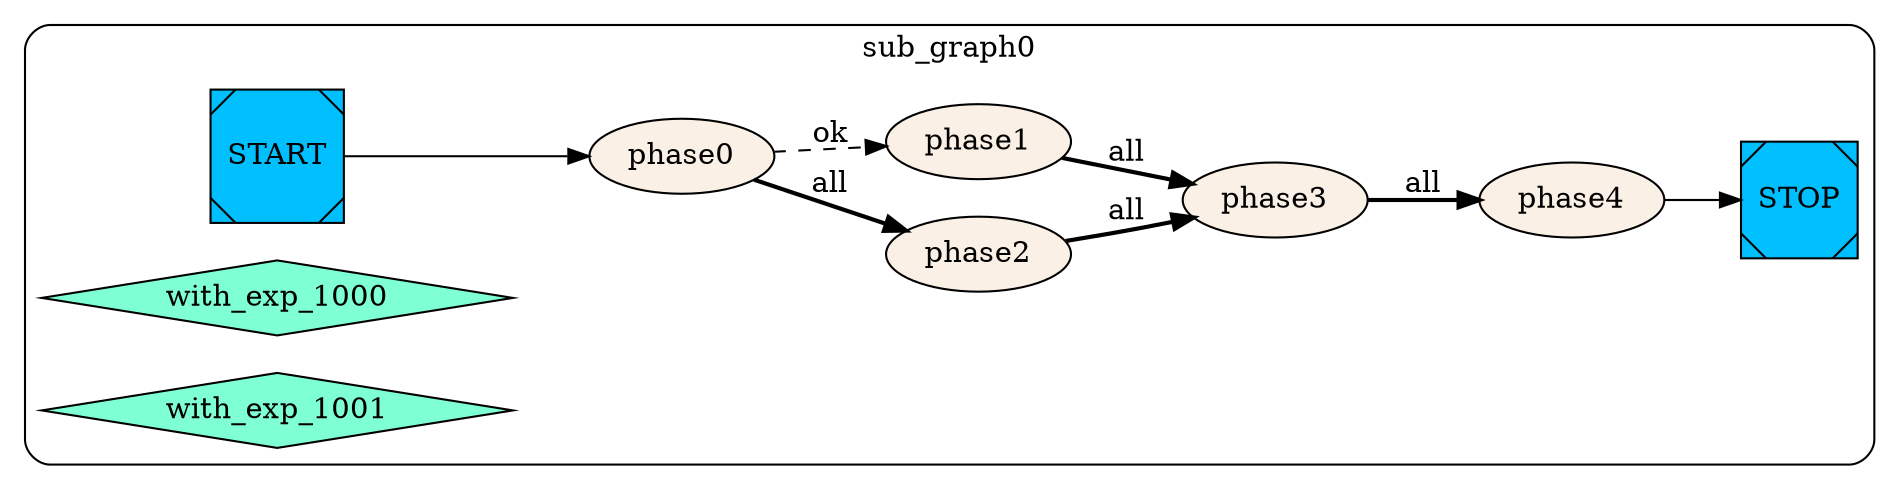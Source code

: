 digraph G {
    rankdir=LR;
  subgraph cluster_sub_graph0{
    style = rounded;
    label = "sub_graph0";
    sub_graph0__START__[color=black fillcolor=deepskyblue style=filled shape=Msquare label="START"];
    sub_graph0__STOP__[color=black fillcolor=deepskyblue style=filled shape=Msquare label="STOP"];
    sub_graph0_phase4 [label="phase4" color=black fillcolor=linen style=filled];
    sub_graph0_phase0 [label="phase0" color=black fillcolor=linen style=filled];
    sub_graph0_phase3 [label="phase3" color=black fillcolor=linen style=filled];
    sub_graph0_phase2 [label="phase2" color=black fillcolor=linen style=filled];
    sub_graph0_phase1 [label="phase1" color=black fillcolor=linen style=filled];
    sub_graph0_with_exp_1000 [label="with_exp_1000" shape=diamond color=black fillcolor=aquamarine style=filled];
    sub_graph0_with_exp_1001 [label="with_exp_1001" shape=diamond color=black fillcolor=aquamarine style=filled];
    sub_graph0_phase4 -> sub_graph0__STOP__    sub_graph0_phase3 -> sub_graph0_phase4 [style=bold label="all"];
    sub_graph0__START__ -> sub_graph0_phase0    sub_graph0_phase2 -> sub_graph0_phase3 [style=bold label="all"];
    sub_graph0_phase1 -> sub_graph0_phase3 [style=bold label="all"];
    sub_graph0_phase0 -> sub_graph0_phase2 [style=bold label="all"];
    sub_graph0_phase0 -> sub_graph0_phase1 [style=dashed label="ok"];
};
}
